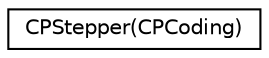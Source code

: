 digraph "Graphical Class Hierarchy"
{
  edge [fontname="Helvetica",fontsize="10",labelfontname="Helvetica",labelfontsize="10"];
  node [fontname="Helvetica",fontsize="10",shape=record];
  rankdir="LR";
  Node1 [label="CPStepper(CPCoding)",height=0.2,width=0.4,color="black", fillcolor="white", style="filled",URL="$category_c_p_stepper_07_c_p_coding_08.html"];
}

